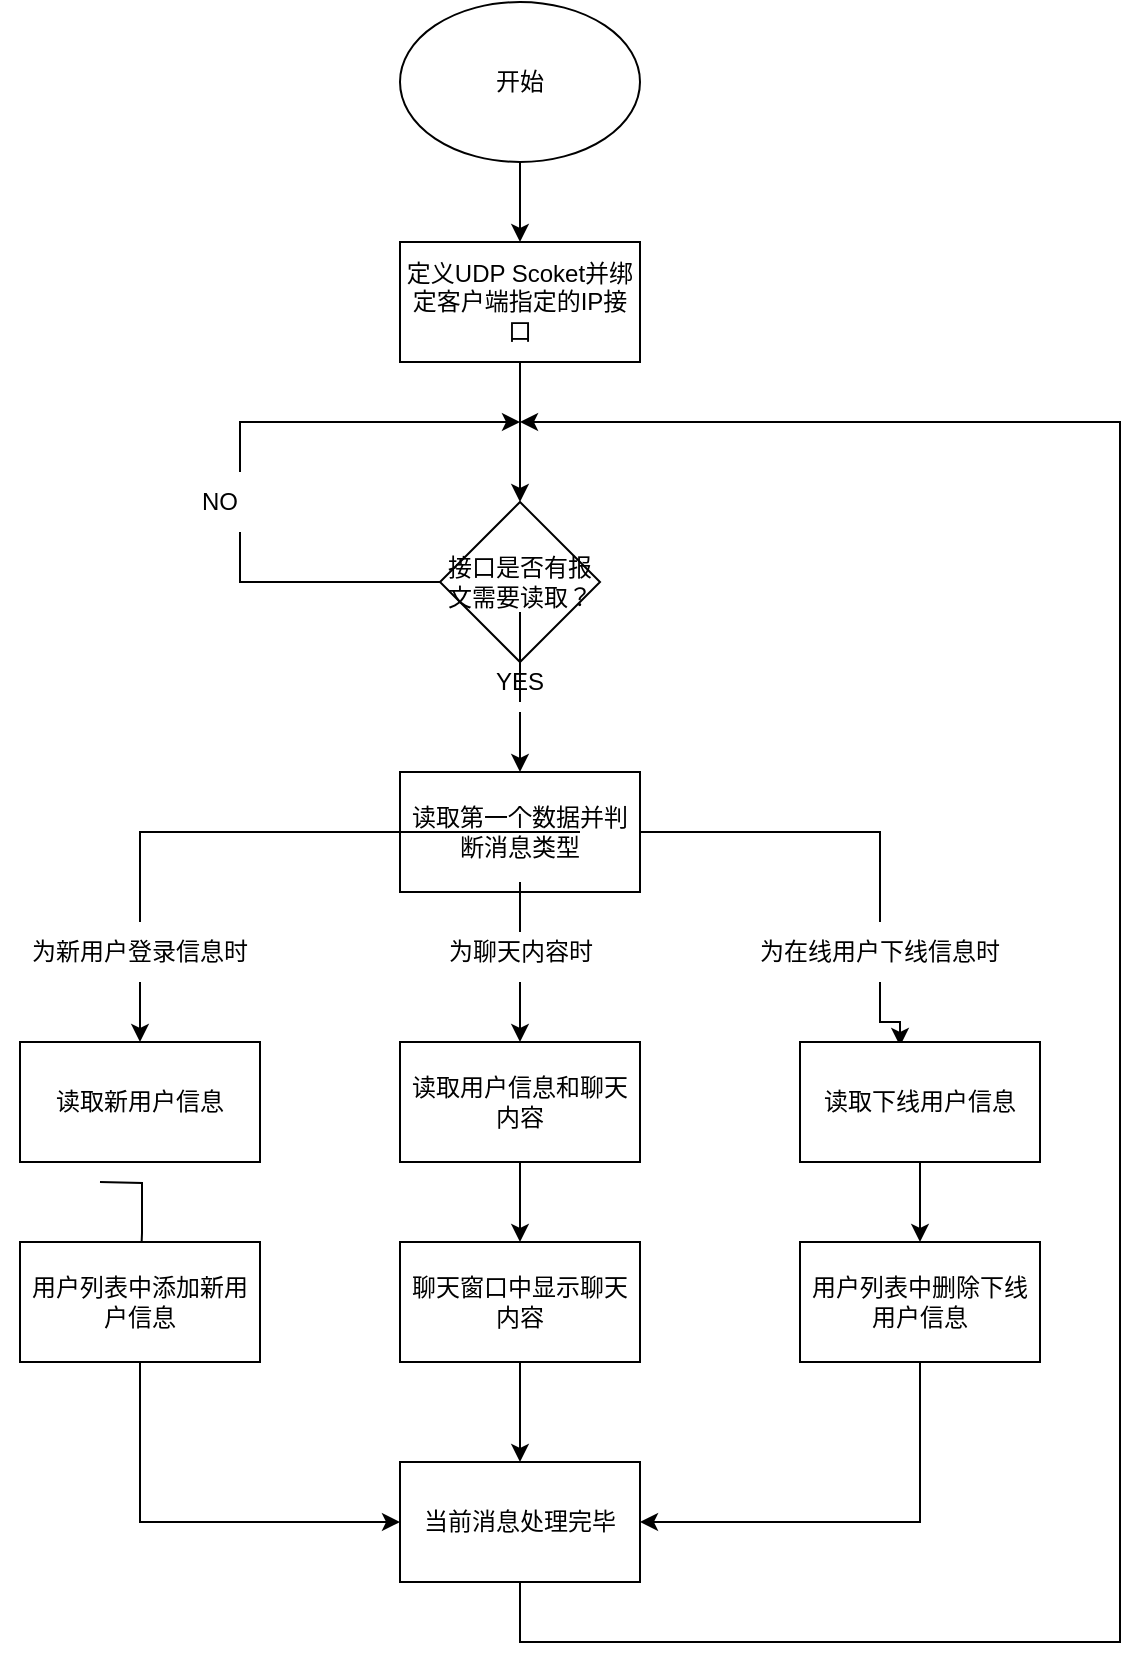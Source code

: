 <mxfile version="16.4.0" type="device"><diagram name="Page-1" id="edf60f1a-56cd-e834-aa8a-f176f3a09ee4"><mxGraphModel dx="1132" dy="1706" grid="1" gridSize="10" guides="1" tooltips="1" connect="1" arrows="1" fold="1" page="1" pageScale="1" pageWidth="1100" pageHeight="850" background="none" math="0" shadow="0"><root><mxCell id="0"/><mxCell id="1" parent="0"/><mxCell id="m7eRVasdm1Gi3NYcNuiF-3" style="edgeStyle=orthogonalEdgeStyle;rounded=0;orthogonalLoop=1;jettySize=auto;html=1;entryX=0.5;entryY=0;entryDx=0;entryDy=0;" parent="1" source="m7eRVasdm1Gi3NYcNuiF-1" target="m7eRVasdm1Gi3NYcNuiF-2" edge="1"><mxGeometry relative="1" as="geometry"/></mxCell><mxCell id="m7eRVasdm1Gi3NYcNuiF-1" value="开始" style="ellipse;whiteSpace=wrap;html=1;" parent="1" vertex="1"><mxGeometry x="400" y="10" width="120" height="80" as="geometry"/></mxCell><mxCell id="m7eRVasdm1Gi3NYcNuiF-5" value="" style="edgeStyle=orthogonalEdgeStyle;rounded=0;orthogonalLoop=1;jettySize=auto;html=1;" parent="1" source="m7eRVasdm1Gi3NYcNuiF-2" target="m7eRVasdm1Gi3NYcNuiF-4" edge="1"><mxGeometry relative="1" as="geometry"/></mxCell><mxCell id="m7eRVasdm1Gi3NYcNuiF-2" value="定义UDP Scoket并绑定客户端指定的IP接口" style="rounded=0;whiteSpace=wrap;html=1;" parent="1" vertex="1"><mxGeometry x="400" y="130" width="120" height="60" as="geometry"/></mxCell><mxCell id="m7eRVasdm1Gi3NYcNuiF-6" style="edgeStyle=orthogonalEdgeStyle;rounded=0;orthogonalLoop=1;jettySize=auto;html=1;startArrow=none;" parent="1" source="m7eRVasdm1Gi3NYcNuiF-47" edge="1"><mxGeometry relative="1" as="geometry"><mxPoint x="460" y="220" as="targetPoint"/><Array as="points"><mxPoint x="320" y="220"/></Array></mxGeometry></mxCell><mxCell id="m7eRVasdm1Gi3NYcNuiF-34" style="edgeStyle=orthogonalEdgeStyle;rounded=0;orthogonalLoop=1;jettySize=auto;html=1;entryX=0.5;entryY=0;entryDx=0;entryDy=0;startArrow=none;" parent="1" source="m7eRVasdm1Gi3NYcNuiF-49" target="m7eRVasdm1Gi3NYcNuiF-7" edge="1"><mxGeometry relative="1" as="geometry"/></mxCell><mxCell id="m7eRVasdm1Gi3NYcNuiF-4" value="接口是否有报文需要读取？" style="rhombus;whiteSpace=wrap;html=1;rounded=0;" parent="1" vertex="1"><mxGeometry x="420" y="260" width="80" height="80" as="geometry"/></mxCell><mxCell id="m7eRVasdm1Gi3NYcNuiF-10" value="" style="edgeStyle=orthogonalEdgeStyle;rounded=0;orthogonalLoop=1;jettySize=auto;html=1;startArrow=none;" parent="1" source="m7eRVasdm1Gi3NYcNuiF-35" target="m7eRVasdm1Gi3NYcNuiF-9" edge="1"><mxGeometry relative="1" as="geometry"/></mxCell><mxCell id="m7eRVasdm1Gi3NYcNuiF-37" style="edgeStyle=orthogonalEdgeStyle;rounded=0;orthogonalLoop=1;jettySize=auto;html=1;entryX=0.417;entryY=0.033;entryDx=0;entryDy=0;entryPerimeter=0;startArrow=none;" parent="1" source="m7eRVasdm1Gi3NYcNuiF-38" target="m7eRVasdm1Gi3NYcNuiF-18" edge="1"><mxGeometry relative="1" as="geometry"/></mxCell><mxCell id="m7eRVasdm1Gi3NYcNuiF-45" style="edgeStyle=orthogonalEdgeStyle;rounded=0;orthogonalLoop=1;jettySize=auto;html=1;entryX=0.5;entryY=0;entryDx=0;entryDy=0;startArrow=none;" parent="1" source="m7eRVasdm1Gi3NYcNuiF-41" target="m7eRVasdm1Gi3NYcNuiF-25" edge="1"><mxGeometry relative="1" as="geometry"/></mxCell><mxCell id="m7eRVasdm1Gi3NYcNuiF-7" value="读取第一个数据并判断消息类型" style="whiteSpace=wrap;html=1;rounded=0;" parent="1" vertex="1"><mxGeometry x="400" y="395" width="120" height="60" as="geometry"/></mxCell><mxCell id="m7eRVasdm1Gi3NYcNuiF-12" value="" style="edgeStyle=orthogonalEdgeStyle;rounded=0;orthogonalLoop=1;jettySize=auto;html=1;" parent="1" source="m7eRVasdm1Gi3NYcNuiF-9" target="m7eRVasdm1Gi3NYcNuiF-11" edge="1"><mxGeometry relative="1" as="geometry"/></mxCell><mxCell id="m7eRVasdm1Gi3NYcNuiF-9" value="读取用户信息和聊天内容" style="whiteSpace=wrap;html=1;rounded=0;" parent="1" vertex="1"><mxGeometry x="400" y="530" width="120" height="60" as="geometry"/></mxCell><mxCell id="m7eRVasdm1Gi3NYcNuiF-14" value="" style="edgeStyle=orthogonalEdgeStyle;rounded=0;orthogonalLoop=1;jettySize=auto;html=1;" parent="1" source="m7eRVasdm1Gi3NYcNuiF-11" target="m7eRVasdm1Gi3NYcNuiF-13" edge="1"><mxGeometry relative="1" as="geometry"/></mxCell><mxCell id="m7eRVasdm1Gi3NYcNuiF-11" value="聊天窗口中显示聊天内容" style="whiteSpace=wrap;html=1;rounded=0;" parent="1" vertex="1"><mxGeometry x="400" y="630" width="120" height="60" as="geometry"/></mxCell><mxCell id="m7eRVasdm1Gi3NYcNuiF-15" style="edgeStyle=orthogonalEdgeStyle;rounded=0;orthogonalLoop=1;jettySize=auto;html=1;" parent="1" source="m7eRVasdm1Gi3NYcNuiF-13" edge="1"><mxGeometry relative="1" as="geometry"><mxPoint x="460" y="220" as="targetPoint"/><Array as="points"><mxPoint x="460" y="830"/><mxPoint x="760" y="830"/><mxPoint x="760" y="220"/></Array></mxGeometry></mxCell><mxCell id="m7eRVasdm1Gi3NYcNuiF-13" value="当前消息处理完毕" style="whiteSpace=wrap;html=1;rounded=0;" parent="1" vertex="1"><mxGeometry x="400" y="740" width="120" height="60" as="geometry"/></mxCell><mxCell id="m7eRVasdm1Gi3NYcNuiF-21" value="" style="edgeStyle=orthogonalEdgeStyle;rounded=0;orthogonalLoop=1;jettySize=auto;html=1;" parent="1" source="m7eRVasdm1Gi3NYcNuiF-18" target="m7eRVasdm1Gi3NYcNuiF-20" edge="1"><mxGeometry relative="1" as="geometry"/></mxCell><mxCell id="m7eRVasdm1Gi3NYcNuiF-18" value="读取下线用户信息" style="whiteSpace=wrap;html=1;rounded=0;" parent="1" vertex="1"><mxGeometry x="600" y="530" width="120" height="60" as="geometry"/></mxCell><mxCell id="eTwa_gJYHFUoCPKbIRJx-1" style="edgeStyle=orthogonalEdgeStyle;rounded=0;orthogonalLoop=1;jettySize=auto;html=1;entryX=1;entryY=0.5;entryDx=0;entryDy=0;" parent="1" source="m7eRVasdm1Gi3NYcNuiF-20" target="m7eRVasdm1Gi3NYcNuiF-13" edge="1"><mxGeometry relative="1" as="geometry"><mxPoint x="660" y="770" as="targetPoint"/><Array as="points"><mxPoint x="660" y="770"/></Array></mxGeometry></mxCell><mxCell id="m7eRVasdm1Gi3NYcNuiF-20" value="用户列表中删除下线用户信息" style="whiteSpace=wrap;html=1;rounded=0;" parent="1" vertex="1"><mxGeometry x="600" y="630" width="120" height="60" as="geometry"/></mxCell><mxCell id="m7eRVasdm1Gi3NYcNuiF-27" value="" style="edgeStyle=orthogonalEdgeStyle;rounded=0;orthogonalLoop=1;jettySize=auto;html=1;" parent="1" edge="1"><mxGeometry relative="1" as="geometry"><mxPoint x="250" y="600" as="sourcePoint"/><mxPoint x="270" y="650" as="targetPoint"/></mxGeometry></mxCell><mxCell id="m7eRVasdm1Gi3NYcNuiF-25" value="读取新用户信息" style="rounded=0;whiteSpace=wrap;html=1;" parent="1" vertex="1"><mxGeometry x="210" y="530" width="120" height="60" as="geometry"/></mxCell><mxCell id="m7eRVasdm1Gi3NYcNuiF-28" style="edgeStyle=orthogonalEdgeStyle;rounded=0;orthogonalLoop=1;jettySize=auto;html=1;entryX=0;entryY=0.5;entryDx=0;entryDy=0;" parent="1" source="m7eRVasdm1Gi3NYcNuiF-26" target="m7eRVasdm1Gi3NYcNuiF-13" edge="1"><mxGeometry relative="1" as="geometry"><Array as="points"><mxPoint x="270" y="770"/></Array><mxPoint x="490" y="770" as="targetPoint"/></mxGeometry></mxCell><mxCell id="m7eRVasdm1Gi3NYcNuiF-26" value="用户列表中添加新用户信息" style="rounded=0;whiteSpace=wrap;html=1;" parent="1" vertex="1"><mxGeometry x="210" y="630" width="120" height="60" as="geometry"/></mxCell><mxCell id="m7eRVasdm1Gi3NYcNuiF-35" value="为聊天内容时" style="text;html=1;strokeColor=none;fillColor=none;align=center;verticalAlign=middle;whiteSpace=wrap;rounded=0;" parent="1" vertex="1"><mxGeometry x="407.5" y="470" width="105" height="30" as="geometry"/></mxCell><mxCell id="m7eRVasdm1Gi3NYcNuiF-36" value="" style="edgeStyle=orthogonalEdgeStyle;rounded=0;orthogonalLoop=1;jettySize=auto;html=1;endArrow=none;" parent="1" source="m7eRVasdm1Gi3NYcNuiF-7" target="m7eRVasdm1Gi3NYcNuiF-35" edge="1"><mxGeometry relative="1" as="geometry"><mxPoint x="460" y="455" as="sourcePoint"/><mxPoint x="460" y="530" as="targetPoint"/></mxGeometry></mxCell><mxCell id="m7eRVasdm1Gi3NYcNuiF-38" value="为在线用户下线信息时" style="text;html=1;strokeColor=none;fillColor=none;align=center;verticalAlign=middle;whiteSpace=wrap;rounded=0;" parent="1" vertex="1"><mxGeometry x="550" y="470" width="180" height="30" as="geometry"/></mxCell><mxCell id="m7eRVasdm1Gi3NYcNuiF-39" value="" style="edgeStyle=orthogonalEdgeStyle;rounded=0;orthogonalLoop=1;jettySize=auto;html=1;entryX=0.5;entryY=0;entryDx=0;entryDy=0;endArrow=none;" parent="1" source="m7eRVasdm1Gi3NYcNuiF-7" target="m7eRVasdm1Gi3NYcNuiF-38" edge="1"><mxGeometry relative="1" as="geometry"><mxPoint x="520" y="425" as="sourcePoint"/><mxPoint x="630.04" y="531.98" as="targetPoint"/></mxGeometry></mxCell><mxCell id="m7eRVasdm1Gi3NYcNuiF-41" value="为新用户登录信息时" style="text;html=1;strokeColor=none;fillColor=none;align=center;verticalAlign=middle;whiteSpace=wrap;rounded=0;" parent="1" vertex="1"><mxGeometry x="200" y="470" width="140" height="30" as="geometry"/></mxCell><mxCell id="m7eRVasdm1Gi3NYcNuiF-46" value="" style="edgeStyle=orthogonalEdgeStyle;rounded=0;orthogonalLoop=1;jettySize=auto;html=1;entryX=0.5;entryY=0;entryDx=0;entryDy=0;endArrow=none;" parent="1" target="m7eRVasdm1Gi3NYcNuiF-41" edge="1"><mxGeometry relative="1" as="geometry"><mxPoint x="490" y="425" as="sourcePoint"/><mxPoint x="290" y="530" as="targetPoint"/><Array as="points"><mxPoint x="270" y="425"/></Array></mxGeometry></mxCell><mxCell id="m7eRVasdm1Gi3NYcNuiF-47" value="NO" style="text;html=1;strokeColor=none;fillColor=none;align=center;verticalAlign=middle;whiteSpace=wrap;rounded=0;" parent="1" vertex="1"><mxGeometry x="280" y="245" width="60" height="30" as="geometry"/></mxCell><mxCell id="m7eRVasdm1Gi3NYcNuiF-48" value="" style="edgeStyle=orthogonalEdgeStyle;rounded=0;orthogonalLoop=1;jettySize=auto;html=1;endArrow=none;" parent="1" source="m7eRVasdm1Gi3NYcNuiF-4" target="m7eRVasdm1Gi3NYcNuiF-47" edge="1"><mxGeometry relative="1" as="geometry"><mxPoint x="460" y="220" as="targetPoint"/><mxPoint x="420" y="300" as="sourcePoint"/><Array as="points"><mxPoint x="320" y="300"/></Array></mxGeometry></mxCell><mxCell id="m7eRVasdm1Gi3NYcNuiF-49" value="YES" style="text;html=1;strokeColor=none;fillColor=none;align=center;verticalAlign=middle;whiteSpace=wrap;rounded=0;" parent="1" vertex="1"><mxGeometry x="430" y="335" width="60" height="30" as="geometry"/></mxCell><mxCell id="m7eRVasdm1Gi3NYcNuiF-50" value="" style="edgeStyle=orthogonalEdgeStyle;rounded=0;orthogonalLoop=1;jettySize=auto;html=1;entryX=0.5;entryY=0;entryDx=0;entryDy=0;endArrow=none;" parent="1" source="m7eRVasdm1Gi3NYcNuiF-4" target="m7eRVasdm1Gi3NYcNuiF-49" edge="1"><mxGeometry relative="1" as="geometry"><mxPoint x="460" y="340" as="sourcePoint"/><mxPoint x="460" y="395" as="targetPoint"/></mxGeometry></mxCell></root></mxGraphModel></diagram></mxfile>